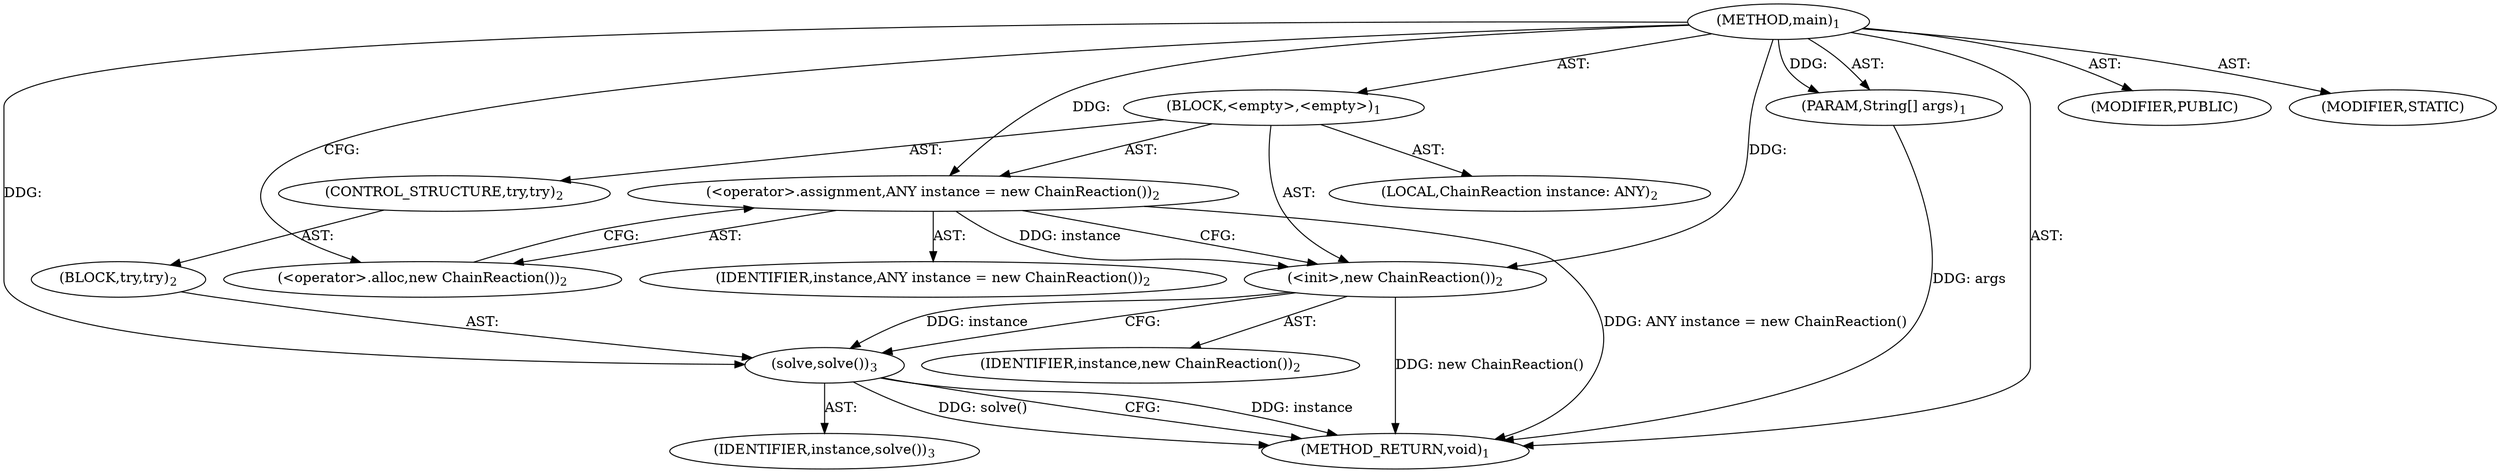digraph "main" {  
"19" [label = <(METHOD,main)<SUB>1</SUB>> ]
"20" [label = <(PARAM,String[] args)<SUB>1</SUB>> ]
"21" [label = <(BLOCK,&lt;empty&gt;,&lt;empty&gt;)<SUB>1</SUB>> ]
"4" [label = <(LOCAL,ChainReaction instance: ANY)<SUB>2</SUB>> ]
"22" [label = <(&lt;operator&gt;.assignment,ANY instance = new ChainReaction())<SUB>2</SUB>> ]
"23" [label = <(IDENTIFIER,instance,ANY instance = new ChainReaction())<SUB>2</SUB>> ]
"24" [label = <(&lt;operator&gt;.alloc,new ChainReaction())<SUB>2</SUB>> ]
"25" [label = <(&lt;init&gt;,new ChainReaction())<SUB>2</SUB>> ]
"3" [label = <(IDENTIFIER,instance,new ChainReaction())<SUB>2</SUB>> ]
"26" [label = <(CONTROL_STRUCTURE,try,try)<SUB>2</SUB>> ]
"27" [label = <(BLOCK,try,try)<SUB>2</SUB>> ]
"28" [label = <(solve,solve())<SUB>3</SUB>> ]
"29" [label = <(IDENTIFIER,instance,solve())<SUB>3</SUB>> ]
"30" [label = <(MODIFIER,PUBLIC)> ]
"31" [label = <(MODIFIER,STATIC)> ]
"32" [label = <(METHOD_RETURN,void)<SUB>1</SUB>> ]
  "19" -> "20"  [ label = "AST: "] 
  "19" -> "21"  [ label = "AST: "] 
  "19" -> "30"  [ label = "AST: "] 
  "19" -> "31"  [ label = "AST: "] 
  "19" -> "32"  [ label = "AST: "] 
  "21" -> "4"  [ label = "AST: "] 
  "21" -> "22"  [ label = "AST: "] 
  "21" -> "25"  [ label = "AST: "] 
  "21" -> "26"  [ label = "AST: "] 
  "22" -> "23"  [ label = "AST: "] 
  "22" -> "24"  [ label = "AST: "] 
  "25" -> "3"  [ label = "AST: "] 
  "26" -> "27"  [ label = "AST: "] 
  "27" -> "28"  [ label = "AST: "] 
  "28" -> "29"  [ label = "AST: "] 
  "22" -> "25"  [ label = "CFG: "] 
  "25" -> "28"  [ label = "CFG: "] 
  "24" -> "22"  [ label = "CFG: "] 
  "28" -> "32"  [ label = "CFG: "] 
  "19" -> "24"  [ label = "CFG: "] 
  "20" -> "32"  [ label = "DDG: args"] 
  "22" -> "32"  [ label = "DDG: ANY instance = new ChainReaction()"] 
  "25" -> "32"  [ label = "DDG: new ChainReaction()"] 
  "28" -> "32"  [ label = "DDG: instance"] 
  "28" -> "32"  [ label = "DDG: solve()"] 
  "19" -> "20"  [ label = "DDG: "] 
  "19" -> "22"  [ label = "DDG: "] 
  "22" -> "25"  [ label = "DDG: instance"] 
  "19" -> "25"  [ label = "DDG: "] 
  "25" -> "28"  [ label = "DDG: instance"] 
  "19" -> "28"  [ label = "DDG: "] 
}
